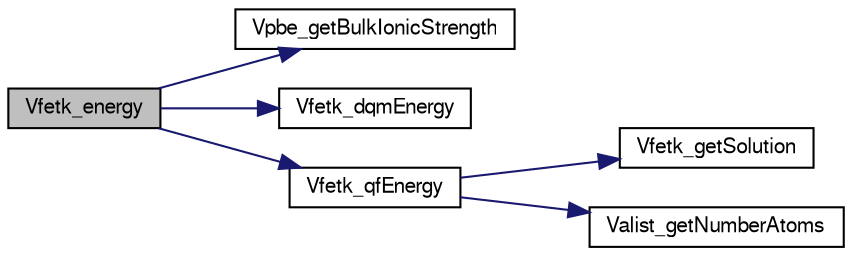 digraph "Vfetk_energy"
{
  edge [fontname="FreeSans",fontsize="10",labelfontname="FreeSans",labelfontsize="10"];
  node [fontname="FreeSans",fontsize="10",shape=record];
  rankdir="LR";
  Node1 [label="Vfetk_energy",height=0.2,width=0.4,color="black", fillcolor="grey75", style="filled" fontcolor="black"];
  Node1 -> Node2 [color="midnightblue",fontsize="10",style="solid",fontname="FreeSans"];
  Node2 [label="Vpbe_getBulkIonicStrength",height=0.2,width=0.4,color="black", fillcolor="white", style="filled",URL="$group___vpbe.html#gabca9ea80c0a56d3848c54b37d0418f20",tooltip="Get bulk ionic strength."];
  Node1 -> Node3 [color="midnightblue",fontsize="10",style="solid",fontname="FreeSans"];
  Node3 [label="Vfetk_dqmEnergy",height=0.2,width=0.4,color="black", fillcolor="white", style="filled",URL="$group___vfetk.html#ga7364cd6e7948c3e1013310adbed8ecb7",tooltip="Get the &quot;mobile charge&quot; and &quot;polarization&quot; contributions to the electrostatic energy."];
  Node1 -> Node4 [color="midnightblue",fontsize="10",style="solid",fontname="FreeSans"];
  Node4 [label="Vfetk_qfEnergy",height=0.2,width=0.4,color="black", fillcolor="white", style="filled",URL="$group___vfetk.html#gaafb597ee322d08a7965286e01d0b8092",tooltip="Get the &quot;fixed charge&quot; contribution to the electrostatic energy."];
  Node4 -> Node5 [color="midnightblue",fontsize="10",style="solid",fontname="FreeSans"];
  Node5 [label="Vfetk_getSolution",height=0.2,width=0.4,color="black", fillcolor="white", style="filled",URL="$group___vfetk.html#gaaef1cbcbd4e0dfd88623520c48a48c70",tooltip="Create an array containing the solution (electrostatic potential in units of ) at the finest mesh lev..."];
  Node4 -> Node6 [color="midnightblue",fontsize="10",style="solid",fontname="FreeSans"];
  Node6 [label="Valist_getNumberAtoms",height=0.2,width=0.4,color="black", fillcolor="white", style="filled",URL="$group___valist.html#gaff55ce9b8624255736b0ccf62030f230",tooltip="Get number of atoms in the list."];
}
